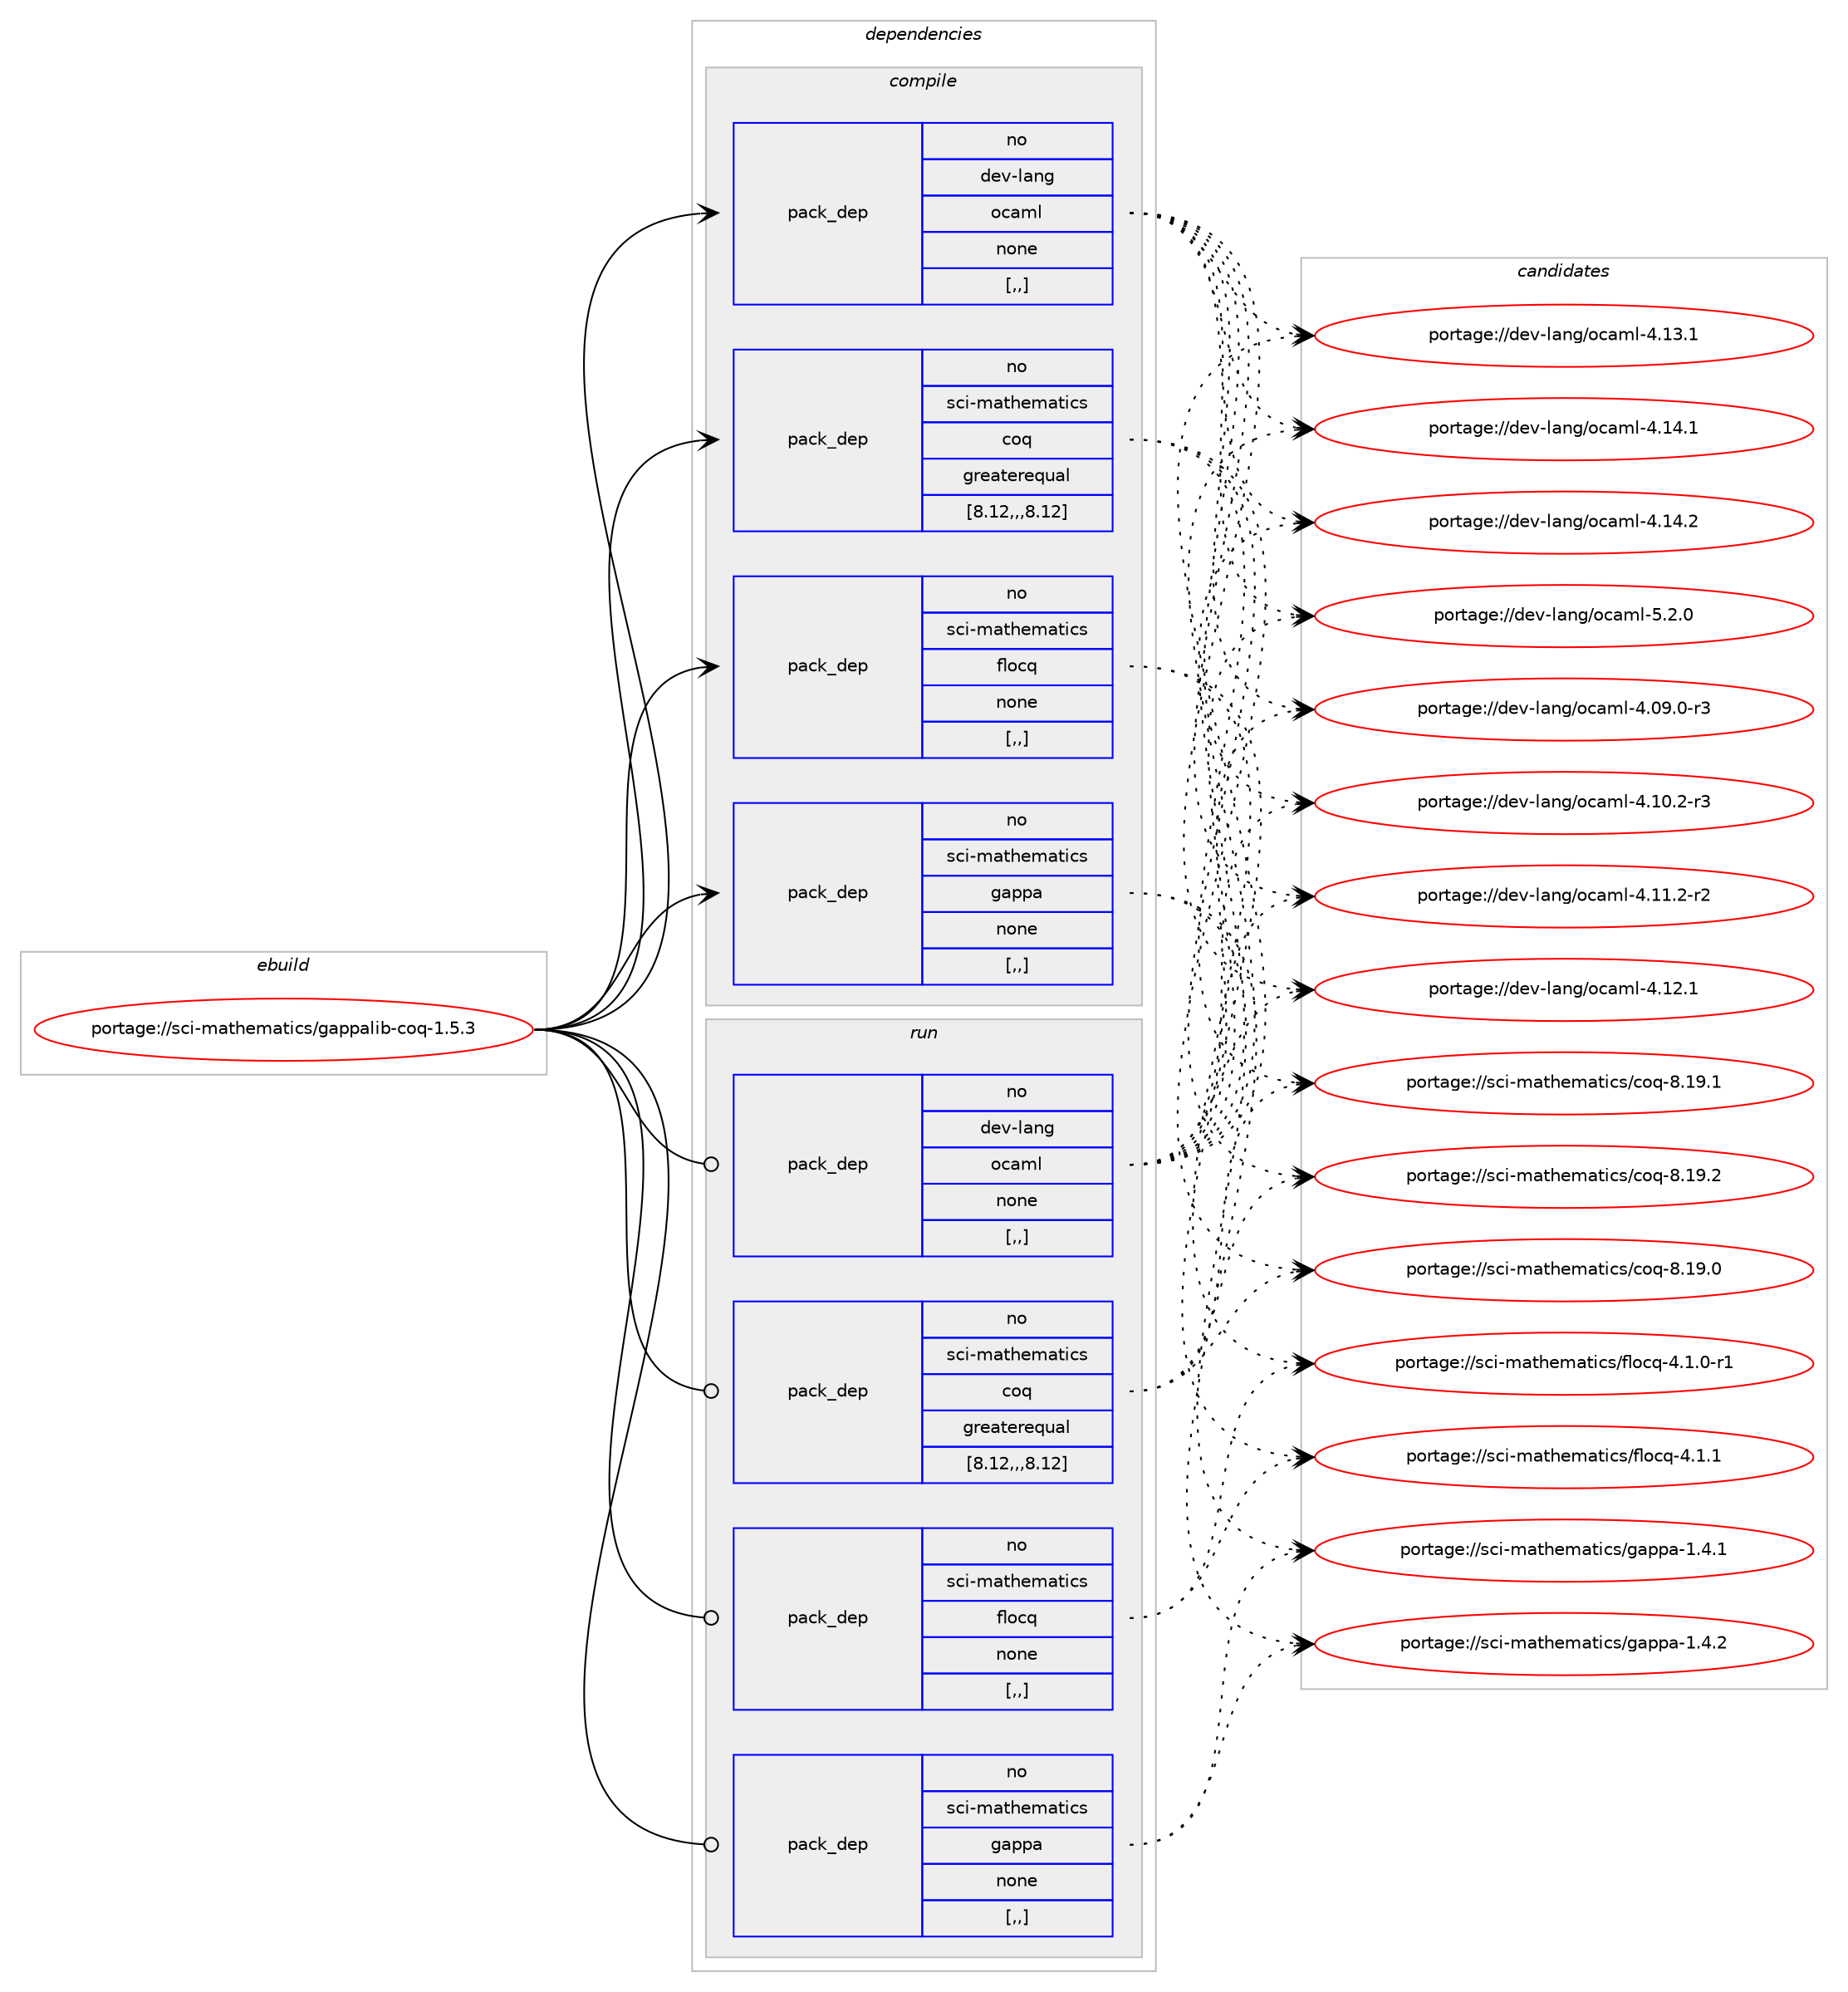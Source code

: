 digraph prolog {

# *************
# Graph options
# *************

newrank=true;
concentrate=true;
compound=true;
graph [rankdir=LR,fontname=Helvetica,fontsize=10,ranksep=1.5];#, ranksep=2.5, nodesep=0.2];
edge  [arrowhead=vee];
node  [fontname=Helvetica,fontsize=10];

# **********
# The ebuild
# **********

subgraph cluster_leftcol {
color=gray;
rank=same;
label=<<i>ebuild</i>>;
id [label="portage://sci-mathematics/gappalib-coq-1.5.3", color=red, width=4, href="../sci-mathematics/gappalib-coq-1.5.3.svg"];
}

# ****************
# The dependencies
# ****************

subgraph cluster_midcol {
color=gray;
label=<<i>dependencies</i>>;
subgraph cluster_compile {
fillcolor="#eeeeee";
style=filled;
label=<<i>compile</i>>;
subgraph pack290009 {
dependency398338 [label=<<TABLE BORDER="0" CELLBORDER="1" CELLSPACING="0" CELLPADDING="4" WIDTH="220"><TR><TD ROWSPAN="6" CELLPADDING="30">pack_dep</TD></TR><TR><TD WIDTH="110">no</TD></TR><TR><TD>dev-lang</TD></TR><TR><TD>ocaml</TD></TR><TR><TD>none</TD></TR><TR><TD>[,,]</TD></TR></TABLE>>, shape=none, color=blue];
}
id:e -> dependency398338:w [weight=20,style="solid",arrowhead="vee"];
subgraph pack290010 {
dependency398339 [label=<<TABLE BORDER="0" CELLBORDER="1" CELLSPACING="0" CELLPADDING="4" WIDTH="220"><TR><TD ROWSPAN="6" CELLPADDING="30">pack_dep</TD></TR><TR><TD WIDTH="110">no</TD></TR><TR><TD>sci-mathematics</TD></TR><TR><TD>coq</TD></TR><TR><TD>greaterequal</TD></TR><TR><TD>[8.12,,,8.12]</TD></TR></TABLE>>, shape=none, color=blue];
}
id:e -> dependency398339:w [weight=20,style="solid",arrowhead="vee"];
subgraph pack290011 {
dependency398340 [label=<<TABLE BORDER="0" CELLBORDER="1" CELLSPACING="0" CELLPADDING="4" WIDTH="220"><TR><TD ROWSPAN="6" CELLPADDING="30">pack_dep</TD></TR><TR><TD WIDTH="110">no</TD></TR><TR><TD>sci-mathematics</TD></TR><TR><TD>flocq</TD></TR><TR><TD>none</TD></TR><TR><TD>[,,]</TD></TR></TABLE>>, shape=none, color=blue];
}
id:e -> dependency398340:w [weight=20,style="solid",arrowhead="vee"];
subgraph pack290012 {
dependency398341 [label=<<TABLE BORDER="0" CELLBORDER="1" CELLSPACING="0" CELLPADDING="4" WIDTH="220"><TR><TD ROWSPAN="6" CELLPADDING="30">pack_dep</TD></TR><TR><TD WIDTH="110">no</TD></TR><TR><TD>sci-mathematics</TD></TR><TR><TD>gappa</TD></TR><TR><TD>none</TD></TR><TR><TD>[,,]</TD></TR></TABLE>>, shape=none, color=blue];
}
id:e -> dependency398341:w [weight=20,style="solid",arrowhead="vee"];
}
subgraph cluster_compileandrun {
fillcolor="#eeeeee";
style=filled;
label=<<i>compile and run</i>>;
}
subgraph cluster_run {
fillcolor="#eeeeee";
style=filled;
label=<<i>run</i>>;
subgraph pack290013 {
dependency398342 [label=<<TABLE BORDER="0" CELLBORDER="1" CELLSPACING="0" CELLPADDING="4" WIDTH="220"><TR><TD ROWSPAN="6" CELLPADDING="30">pack_dep</TD></TR><TR><TD WIDTH="110">no</TD></TR><TR><TD>dev-lang</TD></TR><TR><TD>ocaml</TD></TR><TR><TD>none</TD></TR><TR><TD>[,,]</TD></TR></TABLE>>, shape=none, color=blue];
}
id:e -> dependency398342:w [weight=20,style="solid",arrowhead="odot"];
subgraph pack290014 {
dependency398343 [label=<<TABLE BORDER="0" CELLBORDER="1" CELLSPACING="0" CELLPADDING="4" WIDTH="220"><TR><TD ROWSPAN="6" CELLPADDING="30">pack_dep</TD></TR><TR><TD WIDTH="110">no</TD></TR><TR><TD>sci-mathematics</TD></TR><TR><TD>coq</TD></TR><TR><TD>greaterequal</TD></TR><TR><TD>[8.12,,,8.12]</TD></TR></TABLE>>, shape=none, color=blue];
}
id:e -> dependency398343:w [weight=20,style="solid",arrowhead="odot"];
subgraph pack290015 {
dependency398344 [label=<<TABLE BORDER="0" CELLBORDER="1" CELLSPACING="0" CELLPADDING="4" WIDTH="220"><TR><TD ROWSPAN="6" CELLPADDING="30">pack_dep</TD></TR><TR><TD WIDTH="110">no</TD></TR><TR><TD>sci-mathematics</TD></TR><TR><TD>flocq</TD></TR><TR><TD>none</TD></TR><TR><TD>[,,]</TD></TR></TABLE>>, shape=none, color=blue];
}
id:e -> dependency398344:w [weight=20,style="solid",arrowhead="odot"];
subgraph pack290016 {
dependency398345 [label=<<TABLE BORDER="0" CELLBORDER="1" CELLSPACING="0" CELLPADDING="4" WIDTH="220"><TR><TD ROWSPAN="6" CELLPADDING="30">pack_dep</TD></TR><TR><TD WIDTH="110">no</TD></TR><TR><TD>sci-mathematics</TD></TR><TR><TD>gappa</TD></TR><TR><TD>none</TD></TR><TR><TD>[,,]</TD></TR></TABLE>>, shape=none, color=blue];
}
id:e -> dependency398345:w [weight=20,style="solid",arrowhead="odot"];
}
}

# **************
# The candidates
# **************

subgraph cluster_choices {
rank=same;
color=gray;
label=<<i>candidates</i>>;

subgraph choice290009 {
color=black;
nodesep=1;
choice1001011184510897110103471119997109108455246485746484511451 [label="portage://dev-lang/ocaml-4.09.0-r3", color=red, width=4,href="../dev-lang/ocaml-4.09.0-r3.svg"];
choice1001011184510897110103471119997109108455246494846504511451 [label="portage://dev-lang/ocaml-4.10.2-r3", color=red, width=4,href="../dev-lang/ocaml-4.10.2-r3.svg"];
choice1001011184510897110103471119997109108455246494946504511450 [label="portage://dev-lang/ocaml-4.11.2-r2", color=red, width=4,href="../dev-lang/ocaml-4.11.2-r2.svg"];
choice100101118451089711010347111999710910845524649504649 [label="portage://dev-lang/ocaml-4.12.1", color=red, width=4,href="../dev-lang/ocaml-4.12.1.svg"];
choice100101118451089711010347111999710910845524649514649 [label="portage://dev-lang/ocaml-4.13.1", color=red, width=4,href="../dev-lang/ocaml-4.13.1.svg"];
choice100101118451089711010347111999710910845524649524649 [label="portage://dev-lang/ocaml-4.14.1", color=red, width=4,href="../dev-lang/ocaml-4.14.1.svg"];
choice100101118451089711010347111999710910845524649524650 [label="portage://dev-lang/ocaml-4.14.2", color=red, width=4,href="../dev-lang/ocaml-4.14.2.svg"];
choice1001011184510897110103471119997109108455346504648 [label="portage://dev-lang/ocaml-5.2.0", color=red, width=4,href="../dev-lang/ocaml-5.2.0.svg"];
dependency398338:e -> choice1001011184510897110103471119997109108455246485746484511451:w [style=dotted,weight="100"];
dependency398338:e -> choice1001011184510897110103471119997109108455246494846504511451:w [style=dotted,weight="100"];
dependency398338:e -> choice1001011184510897110103471119997109108455246494946504511450:w [style=dotted,weight="100"];
dependency398338:e -> choice100101118451089711010347111999710910845524649504649:w [style=dotted,weight="100"];
dependency398338:e -> choice100101118451089711010347111999710910845524649514649:w [style=dotted,weight="100"];
dependency398338:e -> choice100101118451089711010347111999710910845524649524649:w [style=dotted,weight="100"];
dependency398338:e -> choice100101118451089711010347111999710910845524649524650:w [style=dotted,weight="100"];
dependency398338:e -> choice1001011184510897110103471119997109108455346504648:w [style=dotted,weight="100"];
}
subgraph choice290010 {
color=black;
nodesep=1;
choice1159910545109971161041011099711610599115479911111345564649574648 [label="portage://sci-mathematics/coq-8.19.0", color=red, width=4,href="../sci-mathematics/coq-8.19.0.svg"];
choice1159910545109971161041011099711610599115479911111345564649574649 [label="portage://sci-mathematics/coq-8.19.1", color=red, width=4,href="../sci-mathematics/coq-8.19.1.svg"];
choice1159910545109971161041011099711610599115479911111345564649574650 [label="portage://sci-mathematics/coq-8.19.2", color=red, width=4,href="../sci-mathematics/coq-8.19.2.svg"];
dependency398339:e -> choice1159910545109971161041011099711610599115479911111345564649574648:w [style=dotted,weight="100"];
dependency398339:e -> choice1159910545109971161041011099711610599115479911111345564649574649:w [style=dotted,weight="100"];
dependency398339:e -> choice1159910545109971161041011099711610599115479911111345564649574650:w [style=dotted,weight="100"];
}
subgraph choice290011 {
color=black;
nodesep=1;
choice115991054510997116104101109971161059911547102108111991134552464946484511449 [label="portage://sci-mathematics/flocq-4.1.0-r1", color=red, width=4,href="../sci-mathematics/flocq-4.1.0-r1.svg"];
choice11599105451099711610410110997116105991154710210811199113455246494649 [label="portage://sci-mathematics/flocq-4.1.1", color=red, width=4,href="../sci-mathematics/flocq-4.1.1.svg"];
dependency398340:e -> choice115991054510997116104101109971161059911547102108111991134552464946484511449:w [style=dotted,weight="100"];
dependency398340:e -> choice11599105451099711610410110997116105991154710210811199113455246494649:w [style=dotted,weight="100"];
}
subgraph choice290012 {
color=black;
nodesep=1;
choice1159910545109971161041011099711610599115471039711211297454946524649 [label="portage://sci-mathematics/gappa-1.4.1", color=red, width=4,href="../sci-mathematics/gappa-1.4.1.svg"];
choice1159910545109971161041011099711610599115471039711211297454946524650 [label="portage://sci-mathematics/gappa-1.4.2", color=red, width=4,href="../sci-mathematics/gappa-1.4.2.svg"];
dependency398341:e -> choice1159910545109971161041011099711610599115471039711211297454946524649:w [style=dotted,weight="100"];
dependency398341:e -> choice1159910545109971161041011099711610599115471039711211297454946524650:w [style=dotted,weight="100"];
}
subgraph choice290013 {
color=black;
nodesep=1;
choice1001011184510897110103471119997109108455246485746484511451 [label="portage://dev-lang/ocaml-4.09.0-r3", color=red, width=4,href="../dev-lang/ocaml-4.09.0-r3.svg"];
choice1001011184510897110103471119997109108455246494846504511451 [label="portage://dev-lang/ocaml-4.10.2-r3", color=red, width=4,href="../dev-lang/ocaml-4.10.2-r3.svg"];
choice1001011184510897110103471119997109108455246494946504511450 [label="portage://dev-lang/ocaml-4.11.2-r2", color=red, width=4,href="../dev-lang/ocaml-4.11.2-r2.svg"];
choice100101118451089711010347111999710910845524649504649 [label="portage://dev-lang/ocaml-4.12.1", color=red, width=4,href="../dev-lang/ocaml-4.12.1.svg"];
choice100101118451089711010347111999710910845524649514649 [label="portage://dev-lang/ocaml-4.13.1", color=red, width=4,href="../dev-lang/ocaml-4.13.1.svg"];
choice100101118451089711010347111999710910845524649524649 [label="portage://dev-lang/ocaml-4.14.1", color=red, width=4,href="../dev-lang/ocaml-4.14.1.svg"];
choice100101118451089711010347111999710910845524649524650 [label="portage://dev-lang/ocaml-4.14.2", color=red, width=4,href="../dev-lang/ocaml-4.14.2.svg"];
choice1001011184510897110103471119997109108455346504648 [label="portage://dev-lang/ocaml-5.2.0", color=red, width=4,href="../dev-lang/ocaml-5.2.0.svg"];
dependency398342:e -> choice1001011184510897110103471119997109108455246485746484511451:w [style=dotted,weight="100"];
dependency398342:e -> choice1001011184510897110103471119997109108455246494846504511451:w [style=dotted,weight="100"];
dependency398342:e -> choice1001011184510897110103471119997109108455246494946504511450:w [style=dotted,weight="100"];
dependency398342:e -> choice100101118451089711010347111999710910845524649504649:w [style=dotted,weight="100"];
dependency398342:e -> choice100101118451089711010347111999710910845524649514649:w [style=dotted,weight="100"];
dependency398342:e -> choice100101118451089711010347111999710910845524649524649:w [style=dotted,weight="100"];
dependency398342:e -> choice100101118451089711010347111999710910845524649524650:w [style=dotted,weight="100"];
dependency398342:e -> choice1001011184510897110103471119997109108455346504648:w [style=dotted,weight="100"];
}
subgraph choice290014 {
color=black;
nodesep=1;
choice1159910545109971161041011099711610599115479911111345564649574648 [label="portage://sci-mathematics/coq-8.19.0", color=red, width=4,href="../sci-mathematics/coq-8.19.0.svg"];
choice1159910545109971161041011099711610599115479911111345564649574649 [label="portage://sci-mathematics/coq-8.19.1", color=red, width=4,href="../sci-mathematics/coq-8.19.1.svg"];
choice1159910545109971161041011099711610599115479911111345564649574650 [label="portage://sci-mathematics/coq-8.19.2", color=red, width=4,href="../sci-mathematics/coq-8.19.2.svg"];
dependency398343:e -> choice1159910545109971161041011099711610599115479911111345564649574648:w [style=dotted,weight="100"];
dependency398343:e -> choice1159910545109971161041011099711610599115479911111345564649574649:w [style=dotted,weight="100"];
dependency398343:e -> choice1159910545109971161041011099711610599115479911111345564649574650:w [style=dotted,weight="100"];
}
subgraph choice290015 {
color=black;
nodesep=1;
choice115991054510997116104101109971161059911547102108111991134552464946484511449 [label="portage://sci-mathematics/flocq-4.1.0-r1", color=red, width=4,href="../sci-mathematics/flocq-4.1.0-r1.svg"];
choice11599105451099711610410110997116105991154710210811199113455246494649 [label="portage://sci-mathematics/flocq-4.1.1", color=red, width=4,href="../sci-mathematics/flocq-4.1.1.svg"];
dependency398344:e -> choice115991054510997116104101109971161059911547102108111991134552464946484511449:w [style=dotted,weight="100"];
dependency398344:e -> choice11599105451099711610410110997116105991154710210811199113455246494649:w [style=dotted,weight="100"];
}
subgraph choice290016 {
color=black;
nodesep=1;
choice1159910545109971161041011099711610599115471039711211297454946524649 [label="portage://sci-mathematics/gappa-1.4.1", color=red, width=4,href="../sci-mathematics/gappa-1.4.1.svg"];
choice1159910545109971161041011099711610599115471039711211297454946524650 [label="portage://sci-mathematics/gappa-1.4.2", color=red, width=4,href="../sci-mathematics/gappa-1.4.2.svg"];
dependency398345:e -> choice1159910545109971161041011099711610599115471039711211297454946524649:w [style=dotted,weight="100"];
dependency398345:e -> choice1159910545109971161041011099711610599115471039711211297454946524650:w [style=dotted,weight="100"];
}
}

}
